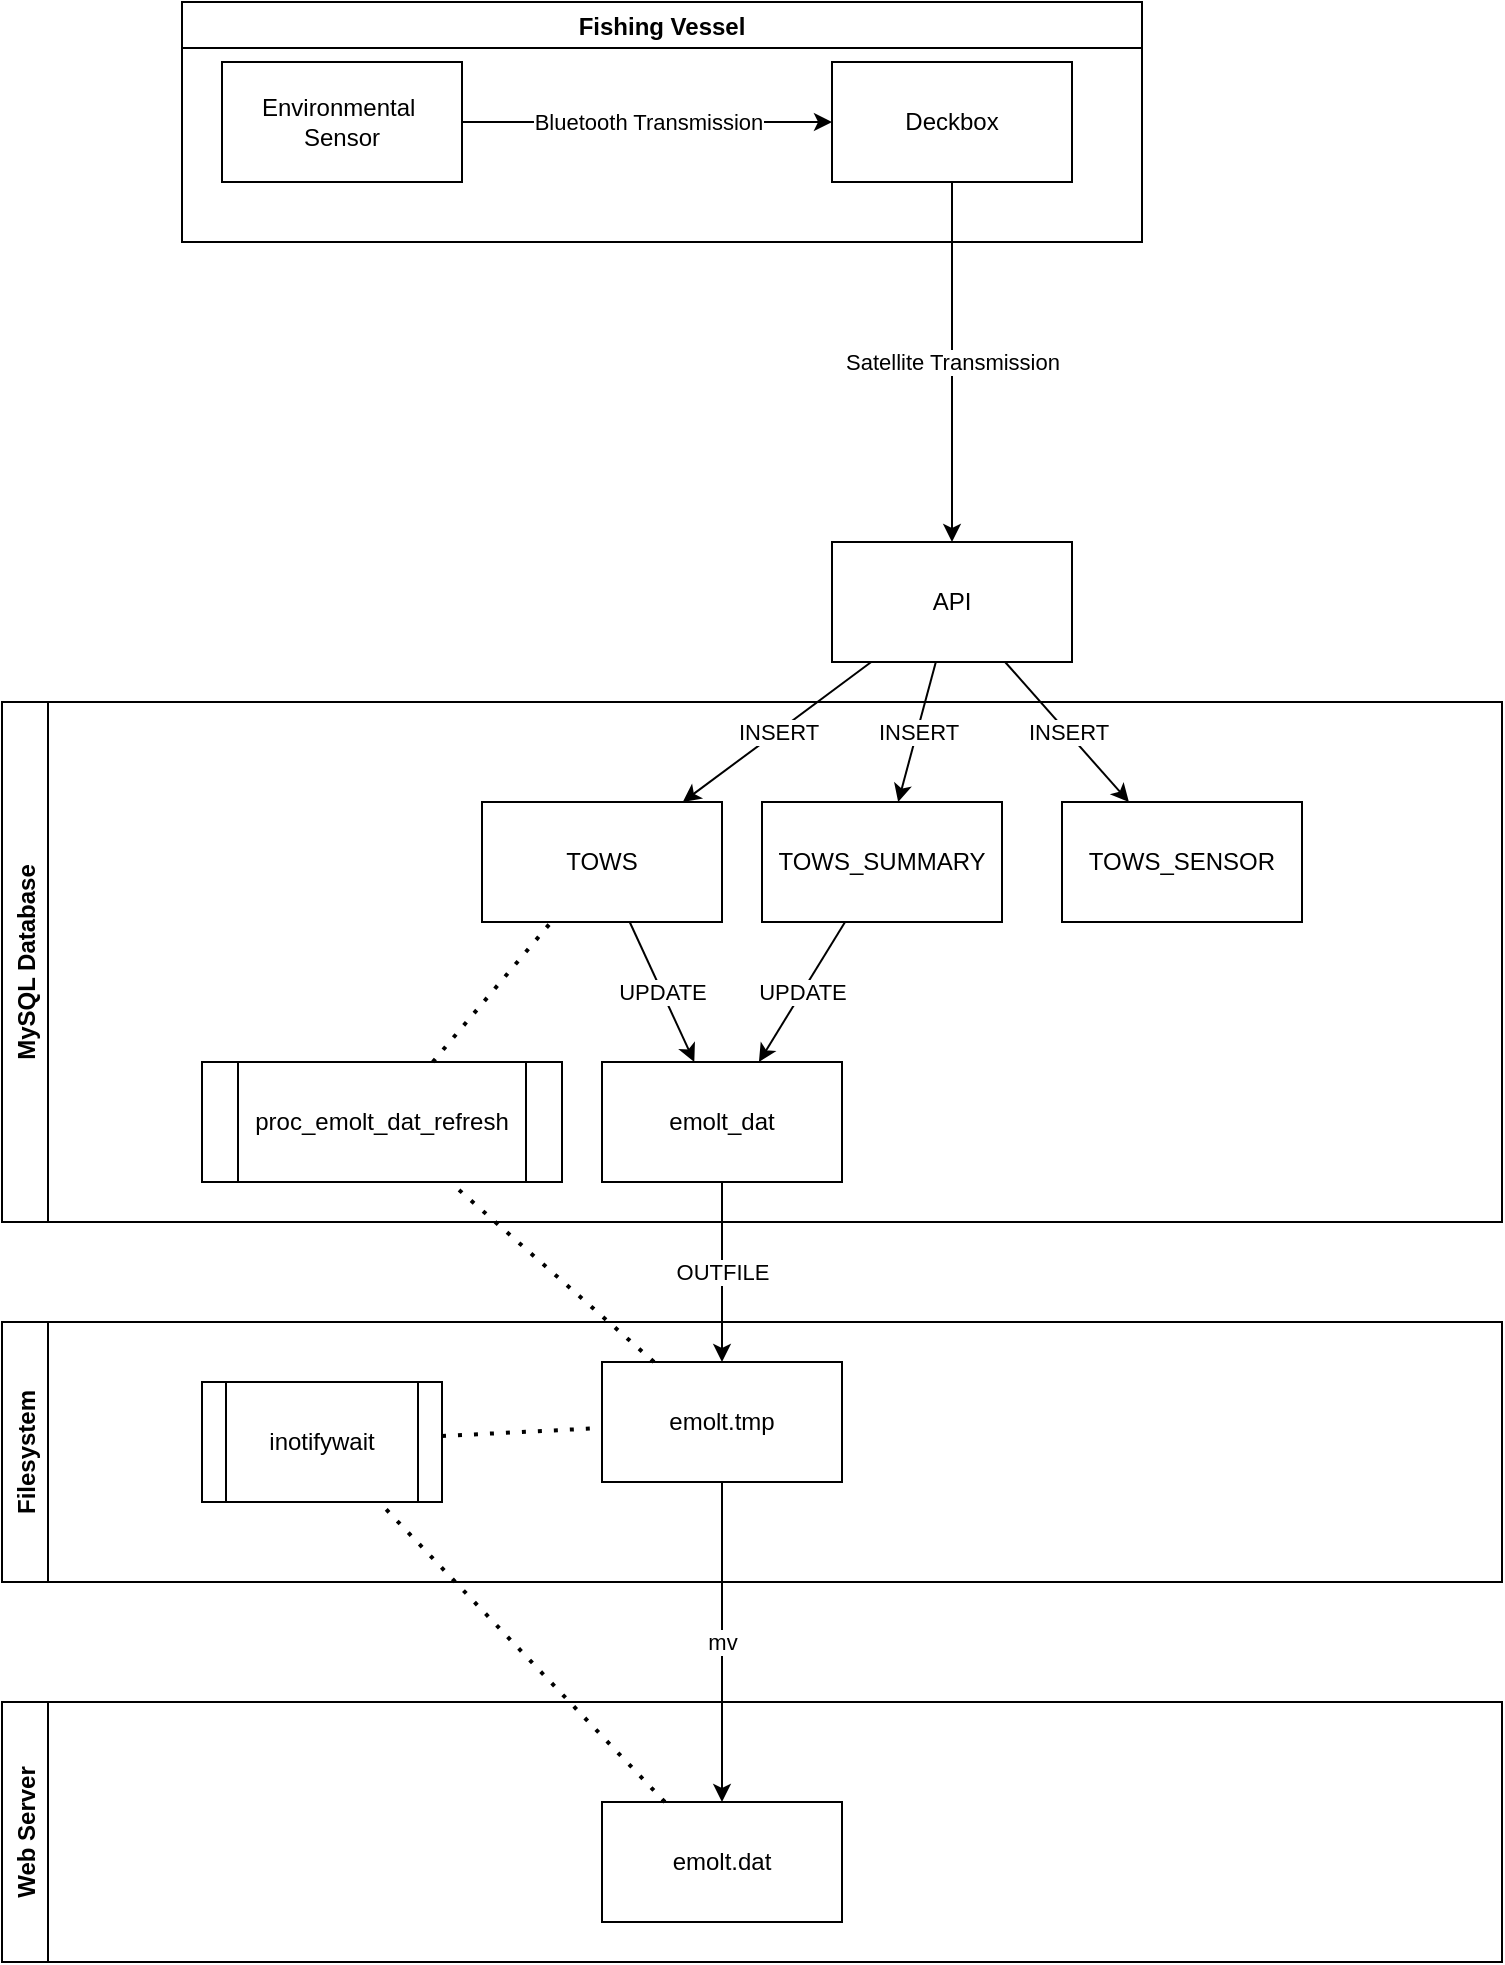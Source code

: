 <mxfile version="20.2.3" type="github">
  <diagram id="kgpKYQtTHZ0yAKxKKP6v" name="Page-1">
    <mxGraphModel dx="2128" dy="547" grid="1" gridSize="10" guides="1" tooltips="1" connect="1" arrows="1" fold="1" page="1" pageScale="1" pageWidth="850" pageHeight="1100" math="0" shadow="0">
      <root>
        <mxCell id="0" />
        <mxCell id="1" parent="0" />
        <mxCell id="bNNBikwXs6dmu_kMdXJ--18" value="Environmental&amp;nbsp;&lt;br&gt;Sensor" style="rounded=0;whiteSpace=wrap;html=1;" vertex="1" parent="1">
          <mxGeometry x="60" y="30" width="120" height="60" as="geometry" />
        </mxCell>
        <mxCell id="bNNBikwXs6dmu_kMdXJ--19" value="Deckbox" style="rounded=0;whiteSpace=wrap;html=1;" vertex="1" parent="1">
          <mxGeometry x="365" y="30" width="120" height="60" as="geometry" />
        </mxCell>
        <mxCell id="bNNBikwXs6dmu_kMdXJ--20" value="" style="endArrow=classic;html=1;rounded=0;" edge="1" parent="1" source="bNNBikwXs6dmu_kMdXJ--18" target="bNNBikwXs6dmu_kMdXJ--19">
          <mxGeometry relative="1" as="geometry">
            <mxPoint x="220" y="80" as="sourcePoint" />
            <mxPoint x="320" y="80" as="targetPoint" />
          </mxGeometry>
        </mxCell>
        <mxCell id="bNNBikwXs6dmu_kMdXJ--21" value="Bluetooth Transmission" style="edgeLabel;resizable=0;html=1;align=center;verticalAlign=middle;" connectable="0" vertex="1" parent="bNNBikwXs6dmu_kMdXJ--20">
          <mxGeometry relative="1" as="geometry" />
        </mxCell>
        <mxCell id="bNNBikwXs6dmu_kMdXJ--22" value="Fishing Vessel" style="swimlane;" vertex="1" parent="1">
          <mxGeometry x="40" width="480" height="120" as="geometry" />
        </mxCell>
        <mxCell id="bNNBikwXs6dmu_kMdXJ--23" value="API" style="rounded=0;whiteSpace=wrap;html=1;" vertex="1" parent="1">
          <mxGeometry x="365" y="270" width="120" height="60" as="geometry" />
        </mxCell>
        <mxCell id="bNNBikwXs6dmu_kMdXJ--24" value="" style="endArrow=classic;html=1;rounded=0;" edge="1" parent="1" source="bNNBikwXs6dmu_kMdXJ--19" target="bNNBikwXs6dmu_kMdXJ--23">
          <mxGeometry relative="1" as="geometry">
            <mxPoint x="370" y="280" as="sourcePoint" />
            <mxPoint x="470" y="280" as="targetPoint" />
          </mxGeometry>
        </mxCell>
        <mxCell id="bNNBikwXs6dmu_kMdXJ--25" value="Satellite Transmission" style="edgeLabel;resizable=0;html=1;align=center;verticalAlign=middle;" connectable="0" vertex="1" parent="bNNBikwXs6dmu_kMdXJ--24">
          <mxGeometry relative="1" as="geometry" />
        </mxCell>
        <mxCell id="bNNBikwXs6dmu_kMdXJ--32" value="TOWS" style="rounded=0;whiteSpace=wrap;html=1;" vertex="1" parent="1">
          <mxGeometry x="190" y="400" width="120" height="60" as="geometry" />
        </mxCell>
        <mxCell id="bNNBikwXs6dmu_kMdXJ--33" value="TOWS_SUMMARY" style="rounded=0;whiteSpace=wrap;html=1;" vertex="1" parent="1">
          <mxGeometry x="330" y="400" width="120" height="60" as="geometry" />
        </mxCell>
        <mxCell id="bNNBikwXs6dmu_kMdXJ--34" value="TOWS_SENSOR" style="rounded=0;whiteSpace=wrap;html=1;" vertex="1" parent="1">
          <mxGeometry x="480" y="400" width="120" height="60" as="geometry" />
        </mxCell>
        <mxCell id="bNNBikwXs6dmu_kMdXJ--35" value="emolt_dat" style="rounded=0;whiteSpace=wrap;html=1;" vertex="1" parent="1">
          <mxGeometry x="250" y="530" width="120" height="60" as="geometry" />
        </mxCell>
        <mxCell id="bNNBikwXs6dmu_kMdXJ--36" value="" style="endArrow=classic;html=1;rounded=0;" edge="1" parent="1" source="bNNBikwXs6dmu_kMdXJ--23" target="bNNBikwXs6dmu_kMdXJ--32">
          <mxGeometry relative="1" as="geometry">
            <mxPoint x="380" y="360" as="sourcePoint" />
            <mxPoint x="240" y="370" as="targetPoint" />
          </mxGeometry>
        </mxCell>
        <mxCell id="bNNBikwXs6dmu_kMdXJ--37" value="INSERT" style="edgeLabel;resizable=0;html=1;align=center;verticalAlign=middle;" connectable="0" vertex="1" parent="bNNBikwXs6dmu_kMdXJ--36">
          <mxGeometry relative="1" as="geometry" />
        </mxCell>
        <mxCell id="bNNBikwXs6dmu_kMdXJ--38" value="" style="endArrow=classic;html=1;rounded=0;" edge="1" parent="1" source="bNNBikwXs6dmu_kMdXJ--23" target="bNNBikwXs6dmu_kMdXJ--33">
          <mxGeometry relative="1" as="geometry">
            <mxPoint x="394.615" y="340" as="sourcePoint" />
            <mxPoint x="300.385" y="410" as="targetPoint" />
          </mxGeometry>
        </mxCell>
        <mxCell id="bNNBikwXs6dmu_kMdXJ--39" value="INSERT" style="edgeLabel;resizable=0;html=1;align=center;verticalAlign=middle;" connectable="0" vertex="1" parent="bNNBikwXs6dmu_kMdXJ--38">
          <mxGeometry relative="1" as="geometry" />
        </mxCell>
        <mxCell id="bNNBikwXs6dmu_kMdXJ--40" value="" style="endArrow=classic;html=1;rounded=0;" edge="1" parent="1" source="bNNBikwXs6dmu_kMdXJ--23" target="bNNBikwXs6dmu_kMdXJ--34">
          <mxGeometry relative="1" as="geometry">
            <mxPoint x="426.923" y="340" as="sourcePoint" />
            <mxPoint x="408.077" y="410" as="targetPoint" />
          </mxGeometry>
        </mxCell>
        <mxCell id="bNNBikwXs6dmu_kMdXJ--41" value="INSERT" style="edgeLabel;resizable=0;html=1;align=center;verticalAlign=middle;" connectable="0" vertex="1" parent="bNNBikwXs6dmu_kMdXJ--40">
          <mxGeometry relative="1" as="geometry" />
        </mxCell>
        <mxCell id="bNNBikwXs6dmu_kMdXJ--42" value="" style="endArrow=classic;html=1;rounded=0;" edge="1" parent="1" source="bNNBikwXs6dmu_kMdXJ--32" target="bNNBikwXs6dmu_kMdXJ--35">
          <mxGeometry relative="1" as="geometry">
            <mxPoint x="154.235" y="440" as="sourcePoint" />
            <mxPoint x="60.005" y="510" as="targetPoint" />
          </mxGeometry>
        </mxCell>
        <mxCell id="bNNBikwXs6dmu_kMdXJ--43" value="UPDATE" style="edgeLabel;resizable=0;html=1;align=center;verticalAlign=middle;" connectable="0" vertex="1" parent="bNNBikwXs6dmu_kMdXJ--42">
          <mxGeometry relative="1" as="geometry" />
        </mxCell>
        <mxCell id="bNNBikwXs6dmu_kMdXJ--44" value="" style="endArrow=classic;html=1;rounded=0;" edge="1" parent="1" source="bNNBikwXs6dmu_kMdXJ--33" target="bNNBikwXs6dmu_kMdXJ--35">
          <mxGeometry relative="1" as="geometry">
            <mxPoint x="273.846" y="470" as="sourcePoint" />
            <mxPoint x="306.154" y="540" as="targetPoint" />
          </mxGeometry>
        </mxCell>
        <mxCell id="bNNBikwXs6dmu_kMdXJ--45" value="UPDATE" style="edgeLabel;resizable=0;html=1;align=center;verticalAlign=middle;" connectable="0" vertex="1" parent="bNNBikwXs6dmu_kMdXJ--44">
          <mxGeometry relative="1" as="geometry" />
        </mxCell>
        <mxCell id="bNNBikwXs6dmu_kMdXJ--47" value="emolt.tmp" style="rounded=0;whiteSpace=wrap;html=1;" vertex="1" parent="1">
          <mxGeometry x="250" y="680" width="120" height="60" as="geometry" />
        </mxCell>
        <mxCell id="bNNBikwXs6dmu_kMdXJ--48" value="" style="endArrow=classic;html=1;rounded=0;" edge="1" parent="1" source="bNNBikwXs6dmu_kMdXJ--35" target="bNNBikwXs6dmu_kMdXJ--47">
          <mxGeometry relative="1" as="geometry">
            <mxPoint x="277.696" y="600" as="sourcePoint" />
            <mxPoint x="310.004" y="670" as="targetPoint" />
          </mxGeometry>
        </mxCell>
        <mxCell id="bNNBikwXs6dmu_kMdXJ--49" value="OUTFILE" style="edgeLabel;resizable=0;html=1;align=center;verticalAlign=middle;" connectable="0" vertex="1" parent="bNNBikwXs6dmu_kMdXJ--48">
          <mxGeometry relative="1" as="geometry" />
        </mxCell>
        <mxCell id="bNNBikwXs6dmu_kMdXJ--51" value="emolt.dat" style="rounded=0;whiteSpace=wrap;html=1;" vertex="1" parent="1">
          <mxGeometry x="250" y="900" width="120" height="60" as="geometry" />
        </mxCell>
        <mxCell id="bNNBikwXs6dmu_kMdXJ--52" value="" style="endArrow=classic;html=1;rounded=0;" edge="1" parent="1" source="bNNBikwXs6dmu_kMdXJ--47" target="bNNBikwXs6dmu_kMdXJ--51">
          <mxGeometry relative="1" as="geometry">
            <mxPoint x="425" y="750" as="sourcePoint" />
            <mxPoint x="425" y="840" as="targetPoint" />
          </mxGeometry>
        </mxCell>
        <mxCell id="bNNBikwXs6dmu_kMdXJ--53" value="mv" style="edgeLabel;resizable=0;html=1;align=center;verticalAlign=middle;" connectable="0" vertex="1" parent="bNNBikwXs6dmu_kMdXJ--52">
          <mxGeometry relative="1" as="geometry" />
        </mxCell>
        <mxCell id="bNNBikwXs6dmu_kMdXJ--54" value="proc_emolt_dat_refresh" style="shape=process;whiteSpace=wrap;html=1;backgroundOutline=1;" vertex="1" parent="1">
          <mxGeometry x="50" y="530" width="180" height="60" as="geometry" />
        </mxCell>
        <mxCell id="bNNBikwXs6dmu_kMdXJ--55" value="" style="endArrow=none;dashed=1;html=1;dashPattern=1 3;strokeWidth=2;rounded=0;" edge="1" parent="1" source="bNNBikwXs6dmu_kMdXJ--54" target="bNNBikwXs6dmu_kMdXJ--32">
          <mxGeometry width="50" height="50" relative="1" as="geometry">
            <mxPoint x="400" y="700" as="sourcePoint" />
            <mxPoint x="450" y="650" as="targetPoint" />
          </mxGeometry>
        </mxCell>
        <mxCell id="bNNBikwXs6dmu_kMdXJ--56" value="" style="endArrow=none;dashed=1;html=1;dashPattern=1 3;strokeWidth=2;rounded=0;" edge="1" parent="1" source="bNNBikwXs6dmu_kMdXJ--47" target="bNNBikwXs6dmu_kMdXJ--54">
          <mxGeometry width="50" height="50" relative="1" as="geometry">
            <mxPoint x="148" y="560" as="sourcePoint" />
            <mxPoint x="232" y="470" as="targetPoint" />
          </mxGeometry>
        </mxCell>
        <mxCell id="bNNBikwXs6dmu_kMdXJ--57" value="inotifywait" style="shape=process;whiteSpace=wrap;html=1;backgroundOutline=1;" vertex="1" parent="1">
          <mxGeometry x="50" y="690" width="120" height="60" as="geometry" />
        </mxCell>
        <mxCell id="bNNBikwXs6dmu_kMdXJ--58" value="" style="endArrow=none;dashed=1;html=1;dashPattern=1 3;strokeWidth=2;rounded=0;" edge="1" parent="1" source="bNNBikwXs6dmu_kMdXJ--57" target="bNNBikwXs6dmu_kMdXJ--47">
          <mxGeometry width="50" height="50" relative="1" as="geometry">
            <mxPoint x="400" y="700" as="sourcePoint" />
            <mxPoint x="450" y="650" as="targetPoint" />
          </mxGeometry>
        </mxCell>
        <mxCell id="bNNBikwXs6dmu_kMdXJ--59" value="" style="endArrow=none;dashed=1;html=1;dashPattern=1 3;strokeWidth=2;rounded=0;" edge="1" parent="1" source="bNNBikwXs6dmu_kMdXJ--51" target="bNNBikwXs6dmu_kMdXJ--57">
          <mxGeometry width="50" height="50" relative="1" as="geometry">
            <mxPoint x="170" y="890" as="sourcePoint" />
            <mxPoint x="250" y="862" as="targetPoint" />
          </mxGeometry>
        </mxCell>
        <mxCell id="bNNBikwXs6dmu_kMdXJ--60" value="MySQL Database" style="swimlane;horizontal=0;" vertex="1" parent="1">
          <mxGeometry x="-50" y="350" width="750" height="260" as="geometry" />
        </mxCell>
        <mxCell id="bNNBikwXs6dmu_kMdXJ--61" value="Filesystem" style="swimlane;horizontal=0;" vertex="1" parent="1">
          <mxGeometry x="-50" y="660" width="750" height="130" as="geometry" />
        </mxCell>
        <mxCell id="bNNBikwXs6dmu_kMdXJ--62" value="Web Server" style="swimlane;horizontal=0;" vertex="1" parent="1">
          <mxGeometry x="-50" y="850" width="750" height="130" as="geometry" />
        </mxCell>
      </root>
    </mxGraphModel>
  </diagram>
</mxfile>
